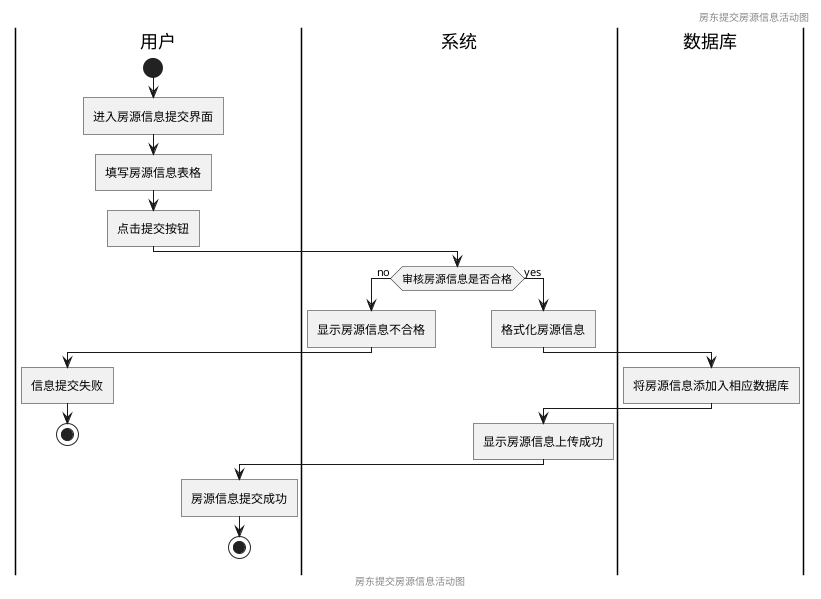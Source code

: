 @startuml 房东提交房源信息活动图
header 房东提交房源信息活动图
footer 房东提交房源信息活动图
|用户|
start
:进入房源信息提交界面]
:填写房源信息表格]
:点击提交按钮]
|系统|
if(审核房源信息是否合格)then(no)
:显示房源信息不合格]
|用户|
:信息提交失败]
stop
else(yes)
|系统|
:格式化房源信息]
|数据库|
:将房源信息添加入相应数据库]
|系统|
:显示房源信息上传成功]
|用户|
:房源信息提交成功]
stop
@enduml